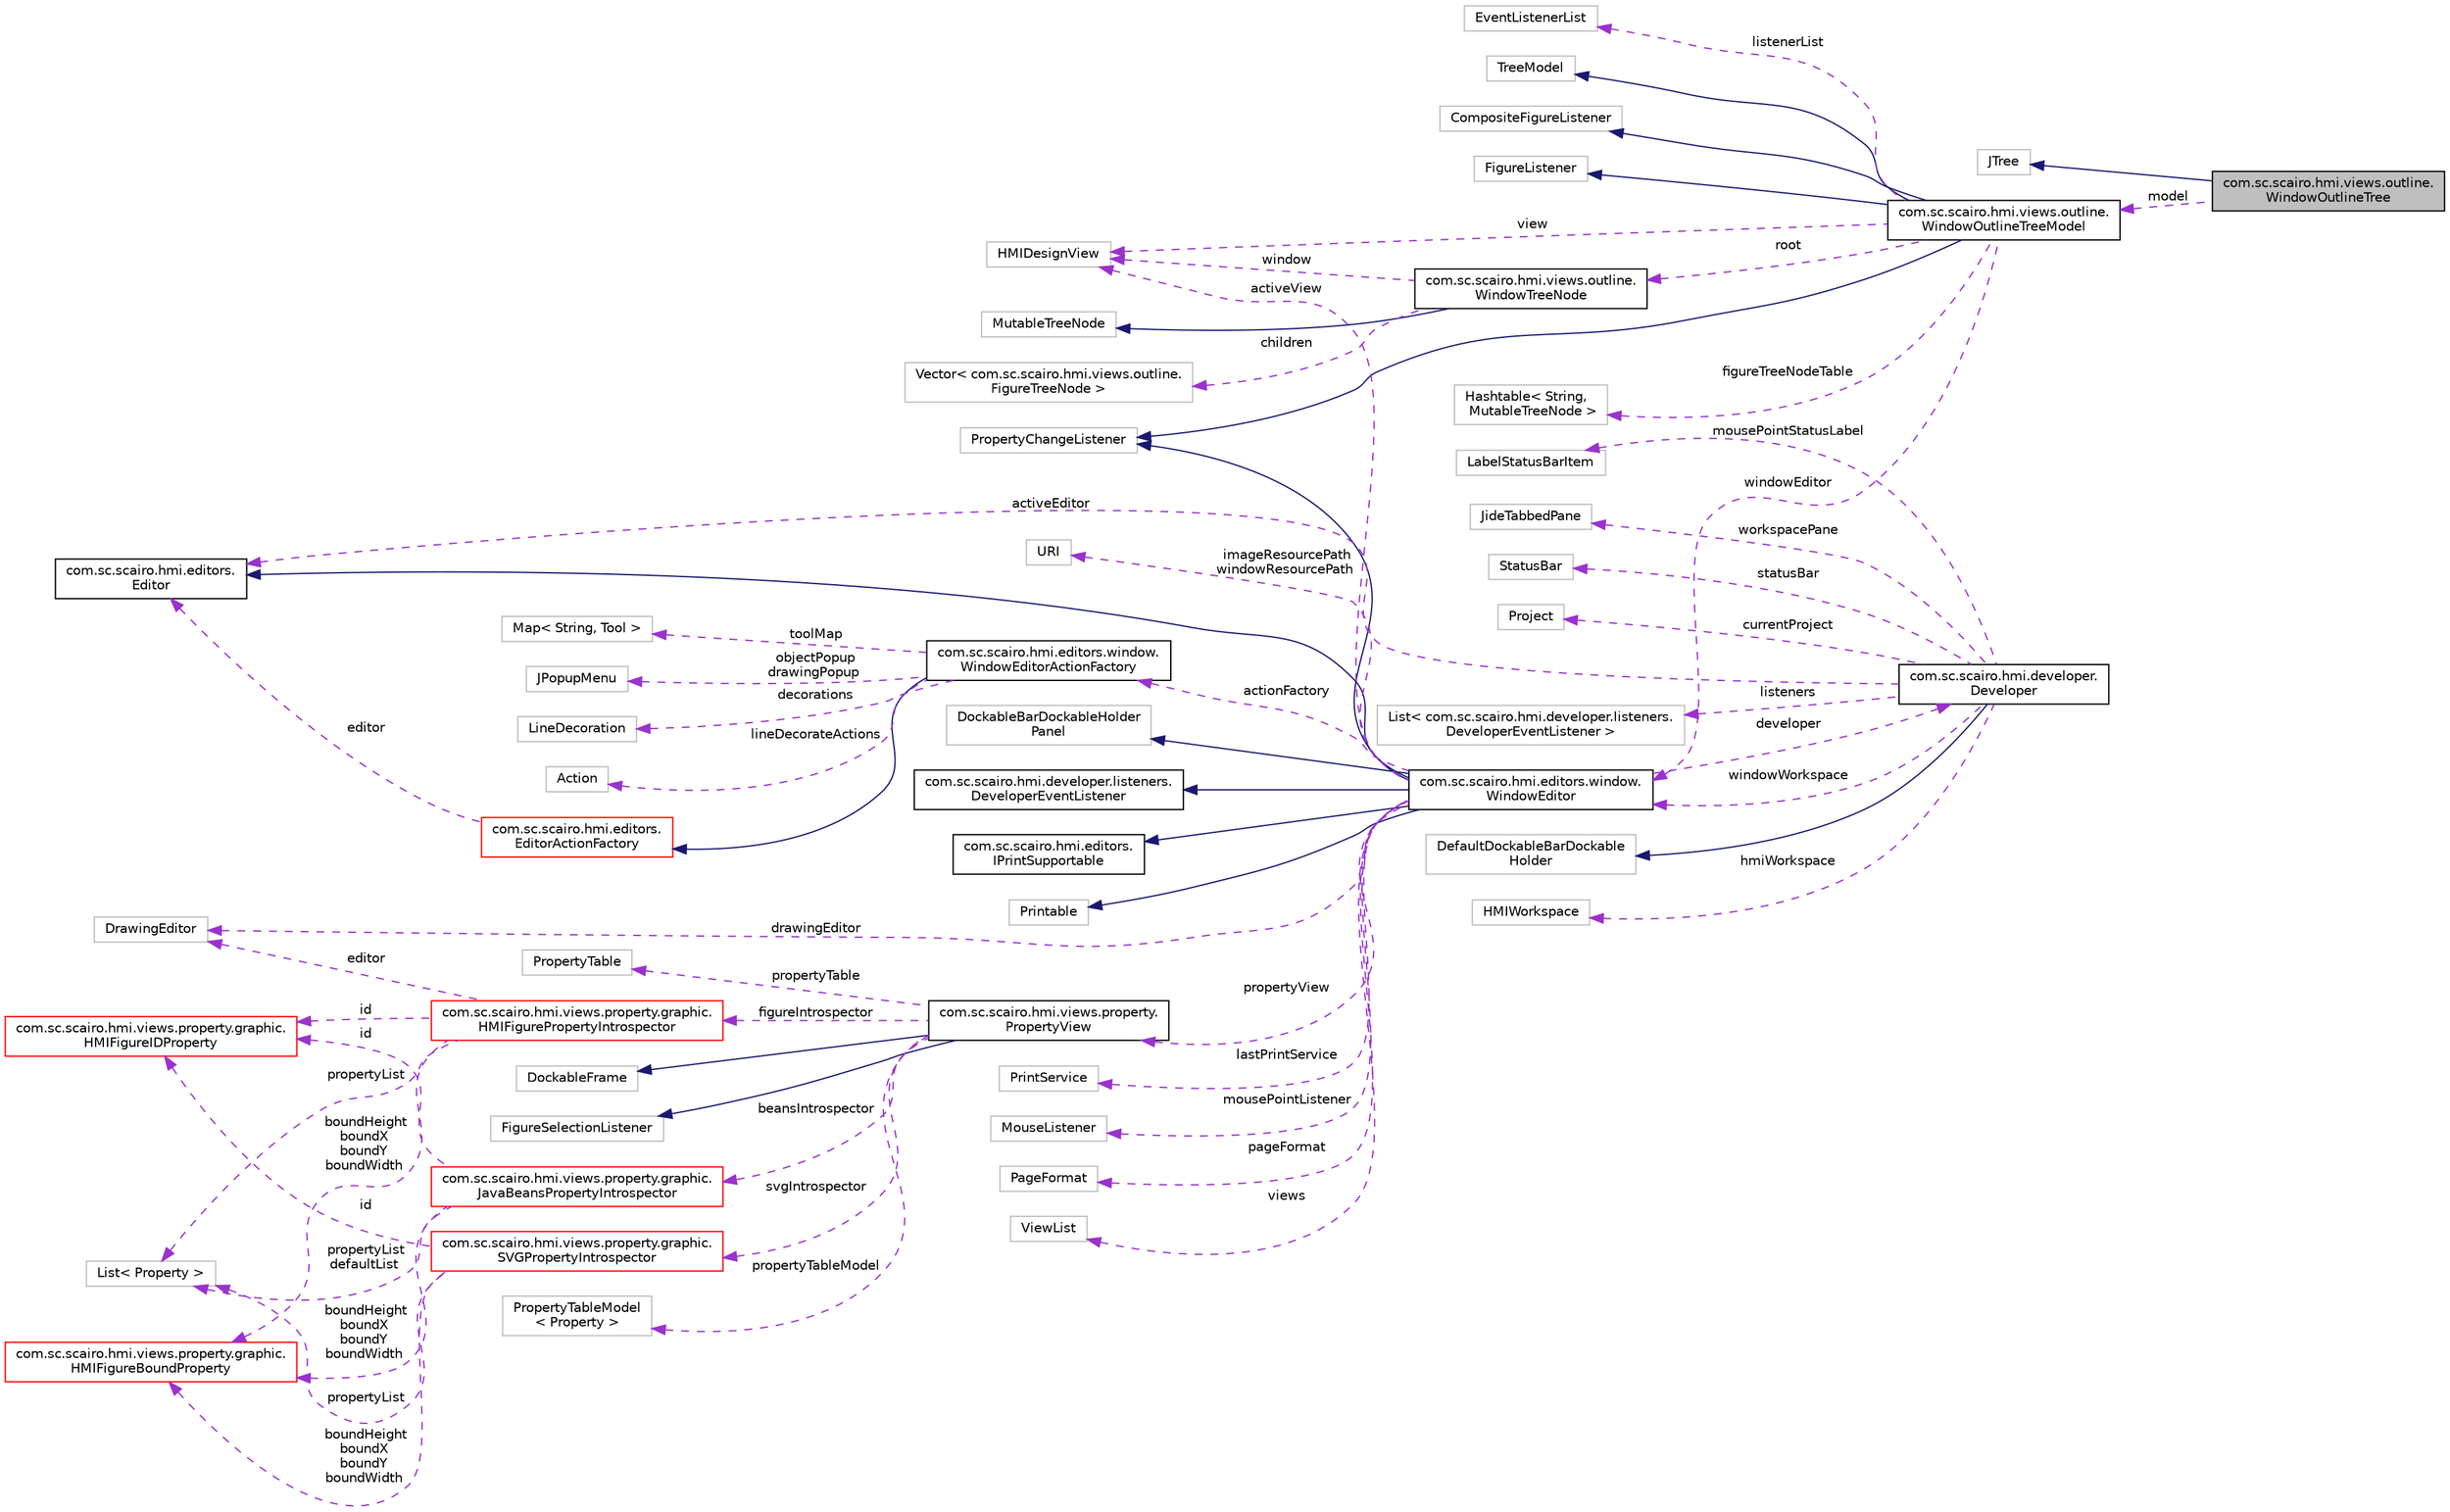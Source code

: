digraph "com.sc.scairo.hmi.views.outline.WindowOutlineTree"
{
 // LATEX_PDF_SIZE
  edge [fontname="Helvetica",fontsize="10",labelfontname="Helvetica",labelfontsize="10"];
  node [fontname="Helvetica",fontsize="10",shape=record];
  rankdir="LR";
  Node1 [label="com.sc.scairo.hmi.views.outline.\lWindowOutlineTree",height=0.2,width=0.4,color="black", fillcolor="grey75", style="filled", fontcolor="black",tooltip=" "];
  Node2 -> Node1 [dir="back",color="midnightblue",fontsize="10",style="solid",fontname="Helvetica"];
  Node2 [label="JTree",height=0.2,width=0.4,color="grey75", fillcolor="white", style="filled",tooltip=" "];
  Node3 -> Node1 [dir="back",color="darkorchid3",fontsize="10",style="dashed",label=" model" ,fontname="Helvetica"];
  Node3 [label="com.sc.scairo.hmi.views.outline.\lWindowOutlineTreeModel",height=0.2,width=0.4,color="black", fillcolor="white", style="filled",URL="$classcom_1_1sc_1_1scairo_1_1hmi_1_1views_1_1outline_1_1_window_outline_tree_model.html",tooltip=" "];
  Node4 -> Node3 [dir="back",color="midnightblue",fontsize="10",style="solid",fontname="Helvetica"];
  Node4 [label="TreeModel",height=0.2,width=0.4,color="grey75", fillcolor="white", style="filled",tooltip=" "];
  Node5 -> Node3 [dir="back",color="midnightblue",fontsize="10",style="solid",fontname="Helvetica"];
  Node5 [label="CompositeFigureListener",height=0.2,width=0.4,color="grey75", fillcolor="white", style="filled",tooltip=" "];
  Node6 -> Node3 [dir="back",color="midnightblue",fontsize="10",style="solid",fontname="Helvetica"];
  Node6 [label="FigureListener",height=0.2,width=0.4,color="grey75", fillcolor="white", style="filled",tooltip=" "];
  Node7 -> Node3 [dir="back",color="midnightblue",fontsize="10",style="solid",fontname="Helvetica"];
  Node7 [label="PropertyChangeListener",height=0.2,width=0.4,color="grey75", fillcolor="white", style="filled",tooltip=" "];
  Node8 -> Node3 [dir="back",color="darkorchid3",fontsize="10",style="dashed",label=" windowEditor" ,fontname="Helvetica"];
  Node8 [label="com.sc.scairo.hmi.editors.window.\lWindowEditor",height=0.2,width=0.4,color="black", fillcolor="white", style="filled",URL="$classcom_1_1sc_1_1scairo_1_1hmi_1_1editors_1_1window_1_1_window_editor.html",tooltip=" "];
  Node9 -> Node8 [dir="back",color="midnightblue",fontsize="10",style="solid",fontname="Helvetica"];
  Node9 [label="DockableBarDockableHolder\lPanel",height=0.2,width=0.4,color="grey75", fillcolor="white", style="filled",tooltip=" "];
  Node10 -> Node8 [dir="back",color="midnightblue",fontsize="10",style="solid",fontname="Helvetica"];
  Node10 [label="com.sc.scairo.hmi.developer.listeners.\lDeveloperEventListener",height=0.2,width=0.4,color="black", fillcolor="white", style="filled",URL="$interfacecom_1_1sc_1_1scairo_1_1hmi_1_1developer_1_1listeners_1_1_developer_event_listener.html",tooltip=" "];
  Node7 -> Node8 [dir="back",color="midnightblue",fontsize="10",style="solid",fontname="Helvetica"];
  Node11 -> Node8 [dir="back",color="midnightblue",fontsize="10",style="solid",fontname="Helvetica"];
  Node11 [label="com.sc.scairo.hmi.editors.\lEditor",height=0.2,width=0.4,color="black", fillcolor="white", style="filled",URL="$interfacecom_1_1sc_1_1scairo_1_1hmi_1_1editors_1_1_editor.html",tooltip=" "];
  Node12 -> Node8 [dir="back",color="midnightblue",fontsize="10",style="solid",fontname="Helvetica"];
  Node12 [label="com.sc.scairo.hmi.editors.\lIPrintSupportable",height=0.2,width=0.4,color="black", fillcolor="white", style="filled",URL="$interfacecom_1_1sc_1_1scairo_1_1hmi_1_1editors_1_1_i_print_supportable.html",tooltip=" "];
  Node13 -> Node8 [dir="back",color="midnightblue",fontsize="10",style="solid",fontname="Helvetica"];
  Node13 [label="Printable",height=0.2,width=0.4,color="grey75", fillcolor="white", style="filled",tooltip=" "];
  Node14 -> Node8 [dir="back",color="darkorchid3",fontsize="10",style="dashed",label=" drawingEditor" ,fontname="Helvetica"];
  Node14 [label="DrawingEditor",height=0.2,width=0.4,color="grey75", fillcolor="white", style="filled",tooltip=" "];
  Node15 -> Node8 [dir="back",color="darkorchid3",fontsize="10",style="dashed",label=" lastPrintService" ,fontname="Helvetica"];
  Node15 [label="PrintService",height=0.2,width=0.4,color="grey75", fillcolor="white", style="filled",tooltip=" "];
  Node16 -> Node8 [dir="back",color="darkorchid3",fontsize="10",style="dashed",label=" mousePointListener" ,fontname="Helvetica"];
  Node16 [label="MouseListener",height=0.2,width=0.4,color="grey75", fillcolor="white", style="filled",tooltip=" "];
  Node17 -> Node8 [dir="back",color="darkorchid3",fontsize="10",style="dashed",label=" pageFormat" ,fontname="Helvetica"];
  Node17 [label="PageFormat",height=0.2,width=0.4,color="grey75", fillcolor="white", style="filled",tooltip=" "];
  Node18 -> Node8 [dir="back",color="darkorchid3",fontsize="10",style="dashed",label=" views" ,fontname="Helvetica"];
  Node18 [label="ViewList",height=0.2,width=0.4,color="grey75", fillcolor="white", style="filled",tooltip=" "];
  Node19 -> Node8 [dir="back",color="darkorchid3",fontsize="10",style="dashed",label=" imageResourcePath\nwindowResourcePath" ,fontname="Helvetica"];
  Node19 [label="URI",height=0.2,width=0.4,color="grey75", fillcolor="white", style="filled",tooltip=" "];
  Node20 -> Node8 [dir="back",color="darkorchid3",fontsize="10",style="dashed",label=" activeView" ,fontname="Helvetica"];
  Node20 [label="HMIDesignView",height=0.2,width=0.4,color="grey75", fillcolor="white", style="filled",tooltip=" "];
  Node21 -> Node8 [dir="back",color="darkorchid3",fontsize="10",style="dashed",label=" developer" ,fontname="Helvetica"];
  Node21 [label="com.sc.scairo.hmi.developer.\lDeveloper",height=0.2,width=0.4,color="black", fillcolor="white", style="filled",URL="$classcom_1_1sc_1_1scairo_1_1hmi_1_1developer_1_1_developer.html",tooltip=" "];
  Node22 -> Node21 [dir="back",color="midnightblue",fontsize="10",style="solid",fontname="Helvetica"];
  Node22 [label="DefaultDockableBarDockable\lHolder",height=0.2,width=0.4,color="grey75", fillcolor="white", style="filled",tooltip=" "];
  Node23 -> Node21 [dir="back",color="darkorchid3",fontsize="10",style="dashed",label=" hmiWorkspace" ,fontname="Helvetica"];
  Node23 [label="HMIWorkspace",height=0.2,width=0.4,color="grey75", fillcolor="white", style="filled",tooltip=" "];
  Node8 -> Node21 [dir="back",color="darkorchid3",fontsize="10",style="dashed",label=" windowWorkspace" ,fontname="Helvetica"];
  Node24 -> Node21 [dir="back",color="darkorchid3",fontsize="10",style="dashed",label=" mousePointStatusLabel" ,fontname="Helvetica"];
  Node24 [label="LabelStatusBarItem",height=0.2,width=0.4,color="grey75", fillcolor="white", style="filled",tooltip=" "];
  Node25 -> Node21 [dir="back",color="darkorchid3",fontsize="10",style="dashed",label=" workspacePane" ,fontname="Helvetica"];
  Node25 [label="JideTabbedPane",height=0.2,width=0.4,color="grey75", fillcolor="white", style="filled",tooltip=" "];
  Node26 -> Node21 [dir="back",color="darkorchid3",fontsize="10",style="dashed",label=" statusBar" ,fontname="Helvetica"];
  Node26 [label="StatusBar",height=0.2,width=0.4,color="grey75", fillcolor="white", style="filled",tooltip=" "];
  Node27 -> Node21 [dir="back",color="darkorchid3",fontsize="10",style="dashed",label=" currentProject" ,fontname="Helvetica"];
  Node27 [label="Project",height=0.2,width=0.4,color="grey75", fillcolor="white", style="filled",tooltip=" "];
  Node28 -> Node21 [dir="back",color="darkorchid3",fontsize="10",style="dashed",label=" listeners" ,fontname="Helvetica"];
  Node28 [label="List\< com.sc.scairo.hmi.developer.listeners.\lDeveloperEventListener \>",height=0.2,width=0.4,color="grey75", fillcolor="white", style="filled",tooltip=" "];
  Node11 -> Node21 [dir="back",color="darkorchid3",fontsize="10",style="dashed",label=" activeEditor" ,fontname="Helvetica"];
  Node29 -> Node8 [dir="back",color="darkorchid3",fontsize="10",style="dashed",label=" propertyView" ,fontname="Helvetica"];
  Node29 [label="com.sc.scairo.hmi.views.property.\lPropertyView",height=0.2,width=0.4,color="black", fillcolor="white", style="filled",URL="$classcom_1_1sc_1_1scairo_1_1hmi_1_1views_1_1property_1_1_property_view.html",tooltip=" "];
  Node30 -> Node29 [dir="back",color="midnightblue",fontsize="10",style="solid",fontname="Helvetica"];
  Node30 [label="DockableFrame",height=0.2,width=0.4,color="grey75", fillcolor="white", style="filled",tooltip=" "];
  Node31 -> Node29 [dir="back",color="midnightblue",fontsize="10",style="solid",fontname="Helvetica"];
  Node31 [label="FigureSelectionListener",height=0.2,width=0.4,color="grey75", fillcolor="white", style="filled",tooltip=" "];
  Node32 -> Node29 [dir="back",color="darkorchid3",fontsize="10",style="dashed",label=" beansIntrospector" ,fontname="Helvetica"];
  Node32 [label="com.sc.scairo.hmi.views.property.graphic.\lJavaBeansPropertyIntrospector",height=0.2,width=0.4,color="red", fillcolor="white", style="filled",URL="$classcom_1_1sc_1_1scairo_1_1hmi_1_1views_1_1property_1_1graphic_1_1_java_beans_property_introspector.html",tooltip=" "];
  Node33 -> Node32 [dir="back",color="darkorchid3",fontsize="10",style="dashed",label=" boundHeight\nboundX\nboundY\nboundWidth" ,fontname="Helvetica"];
  Node33 [label="com.sc.scairo.hmi.views.property.graphic.\lHMIFigureBoundProperty",height=0.2,width=0.4,color="red", fillcolor="white", style="filled",URL="$classcom_1_1sc_1_1scairo_1_1hmi_1_1views_1_1property_1_1graphic_1_1_h_m_i_figure_bound_property.html",tooltip=" "];
  Node37 -> Node32 [dir="back",color="darkorchid3",fontsize="10",style="dashed",label=" id" ,fontname="Helvetica"];
  Node37 [label="com.sc.scairo.hmi.views.property.graphic.\lHMIFigureIDProperty",height=0.2,width=0.4,color="red", fillcolor="white", style="filled",URL="$classcom_1_1sc_1_1scairo_1_1hmi_1_1views_1_1property_1_1graphic_1_1_h_m_i_figure_i_d_property.html",tooltip=" "];
  Node39 -> Node32 [dir="back",color="darkorchid3",fontsize="10",style="dashed",label=" propertyList\ndefaultList" ,fontname="Helvetica"];
  Node39 [label="List\< Property \>",height=0.2,width=0.4,color="grey75", fillcolor="white", style="filled",tooltip=" "];
  Node45 -> Node29 [dir="back",color="darkorchid3",fontsize="10",style="dashed",label=" figureIntrospector" ,fontname="Helvetica"];
  Node45 [label="com.sc.scairo.hmi.views.property.graphic.\lHMIFigurePropertyIntrospector",height=0.2,width=0.4,color="red", fillcolor="white", style="filled",URL="$classcom_1_1sc_1_1scairo_1_1hmi_1_1views_1_1property_1_1graphic_1_1_h_m_i_figure_property_introspector.html",tooltip=" "];
  Node14 -> Node45 [dir="back",color="darkorchid3",fontsize="10",style="dashed",label=" editor" ,fontname="Helvetica"];
  Node33 -> Node45 [dir="back",color="darkorchid3",fontsize="10",style="dashed",label=" boundHeight\nboundX\nboundY\nboundWidth" ,fontname="Helvetica"];
  Node37 -> Node45 [dir="back",color="darkorchid3",fontsize="10",style="dashed",label=" id" ,fontname="Helvetica"];
  Node39 -> Node45 [dir="back",color="darkorchid3",fontsize="10",style="dashed",label=" propertyList" ,fontname="Helvetica"];
  Node49 -> Node29 [dir="back",color="darkorchid3",fontsize="10",style="dashed",label=" propertyTableModel" ,fontname="Helvetica"];
  Node49 [label="PropertyTableModel\l\< Property \>",height=0.2,width=0.4,color="grey75", fillcolor="white", style="filled",tooltip=" "];
  Node50 -> Node29 [dir="back",color="darkorchid3",fontsize="10",style="dashed",label=" propertyTable" ,fontname="Helvetica"];
  Node50 [label="PropertyTable",height=0.2,width=0.4,color="grey75", fillcolor="white", style="filled",tooltip=" "];
  Node51 -> Node29 [dir="back",color="darkorchid3",fontsize="10",style="dashed",label=" svgIntrospector" ,fontname="Helvetica"];
  Node51 [label="com.sc.scairo.hmi.views.property.graphic.\lSVGPropertyIntrospector",height=0.2,width=0.4,color="red", fillcolor="white", style="filled",URL="$classcom_1_1sc_1_1scairo_1_1hmi_1_1views_1_1property_1_1graphic_1_1_s_v_g_property_introspector.html",tooltip=" "];
  Node33 -> Node51 [dir="back",color="darkorchid3",fontsize="10",style="dashed",label=" boundHeight\nboundX\nboundY\nboundWidth" ,fontname="Helvetica"];
  Node37 -> Node51 [dir="back",color="darkorchid3",fontsize="10",style="dashed",label=" id" ,fontname="Helvetica"];
  Node39 -> Node51 [dir="back",color="darkorchid3",fontsize="10",style="dashed",label=" propertyList" ,fontname="Helvetica"];
  Node54 -> Node8 [dir="back",color="darkorchid3",fontsize="10",style="dashed",label=" actionFactory" ,fontname="Helvetica"];
  Node54 [label="com.sc.scairo.hmi.editors.window.\lWindowEditorActionFactory",height=0.2,width=0.4,color="black", fillcolor="white", style="filled",URL="$classcom_1_1sc_1_1scairo_1_1hmi_1_1editors_1_1window_1_1_window_editor_action_factory.html",tooltip=" "];
  Node55 -> Node54 [dir="back",color="midnightblue",fontsize="10",style="solid",fontname="Helvetica"];
  Node55 [label="com.sc.scairo.hmi.editors.\lEditorActionFactory",height=0.2,width=0.4,color="red", fillcolor="white", style="filled",URL="$classcom_1_1sc_1_1scairo_1_1hmi_1_1editors_1_1_editor_action_factory.html",tooltip=" "];
  Node11 -> Node55 [dir="back",color="darkorchid3",fontsize="10",style="dashed",label=" editor" ,fontname="Helvetica"];
  Node58 -> Node54 [dir="back",color="darkorchid3",fontsize="10",style="dashed",label=" objectPopup\ndrawingPopup" ,fontname="Helvetica"];
  Node58 [label="JPopupMenu",height=0.2,width=0.4,color="grey75", fillcolor="white", style="filled",tooltip=" "];
  Node59 -> Node54 [dir="back",color="darkorchid3",fontsize="10",style="dashed",label=" decorations" ,fontname="Helvetica"];
  Node59 [label="LineDecoration",height=0.2,width=0.4,color="grey75", fillcolor="white", style="filled",tooltip=" "];
  Node60 -> Node54 [dir="back",color="darkorchid3",fontsize="10",style="dashed",label=" lineDecorateActions" ,fontname="Helvetica"];
  Node60 [label="Action",height=0.2,width=0.4,color="grey75", fillcolor="white", style="filled",tooltip=" "];
  Node61 -> Node54 [dir="back",color="darkorchid3",fontsize="10",style="dashed",label=" toolMap" ,fontname="Helvetica"];
  Node61 [label="Map\< String, Tool \>",height=0.2,width=0.4,color="grey75", fillcolor="white", style="filled",tooltip=" "];
  Node62 -> Node3 [dir="back",color="darkorchid3",fontsize="10",style="dashed",label=" figureTreeNodeTable" ,fontname="Helvetica"];
  Node62 [label="Hashtable\< String,\l MutableTreeNode \>",height=0.2,width=0.4,color="grey75", fillcolor="white", style="filled",tooltip=" "];
  Node63 -> Node3 [dir="back",color="darkorchid3",fontsize="10",style="dashed",label=" root" ,fontname="Helvetica"];
  Node63 [label="com.sc.scairo.hmi.views.outline.\lWindowTreeNode",height=0.2,width=0.4,color="black", fillcolor="white", style="filled",URL="$classcom_1_1sc_1_1scairo_1_1hmi_1_1views_1_1outline_1_1_window_tree_node.html",tooltip=" "];
  Node64 -> Node63 [dir="back",color="midnightblue",fontsize="10",style="solid",fontname="Helvetica"];
  Node64 [label="MutableTreeNode",height=0.2,width=0.4,color="grey75", fillcolor="white", style="filled",tooltip=" "];
  Node65 -> Node63 [dir="back",color="darkorchid3",fontsize="10",style="dashed",label=" children" ,fontname="Helvetica"];
  Node65 [label="Vector\< com.sc.scairo.hmi.views.outline.\lFigureTreeNode \>",height=0.2,width=0.4,color="grey75", fillcolor="white", style="filled",tooltip=" "];
  Node20 -> Node63 [dir="back",color="darkorchid3",fontsize="10",style="dashed",label=" window" ,fontname="Helvetica"];
  Node66 -> Node3 [dir="back",color="darkorchid3",fontsize="10",style="dashed",label=" listenerList" ,fontname="Helvetica"];
  Node66 [label="EventListenerList",height=0.2,width=0.4,color="grey75", fillcolor="white", style="filled",tooltip=" "];
  Node20 -> Node3 [dir="back",color="darkorchid3",fontsize="10",style="dashed",label=" view" ,fontname="Helvetica"];
}
